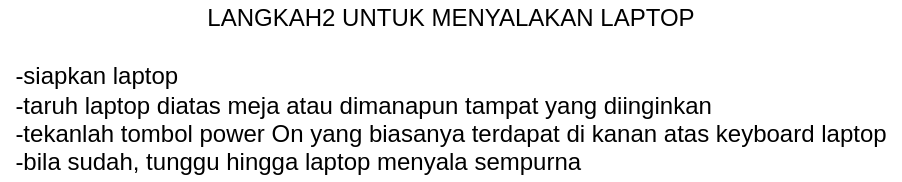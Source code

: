 <mxfile>
    <diagram id="i9en17AL4TX5833qdNe_" name="Page-1">
        <mxGraphModel dx="870" dy="594" grid="1" gridSize="10" guides="1" tooltips="1" connect="1" arrows="1" fold="1" page="1" pageScale="1" pageWidth="850" pageHeight="1100" math="0" shadow="0">
            <root>
                <mxCell id="0"/>
                <mxCell id="1" parent="0"/>
                <mxCell id="2" value="LANGKAH2 UNTUK MENYALAKAN LAPTOP&lt;br&gt;&lt;br&gt;&lt;div style=&quot;text-align: left&quot;&gt;&lt;span&gt;-siapkan laptop&lt;/span&gt;&lt;/div&gt;&lt;div style=&quot;text-align: left&quot;&gt;&lt;span&gt;-taruh laptop diatas meja atau dimanapun tampat yang diinginkan&lt;/span&gt;&lt;/div&gt;&lt;div style=&quot;text-align: left&quot;&gt;&lt;span&gt;-tekanlah tombol power On yang biasanya terdapat di kanan atas keyboard laptop&lt;/span&gt;&lt;/div&gt;&lt;div style=&quot;text-align: left&quot;&gt;&lt;span&gt;-bila sudah, tunggu hingga laptop menyala sempurna&lt;/span&gt;&lt;/div&gt;" style="text;html=1;align=center;verticalAlign=middle;resizable=0;points=[];autosize=1;strokeColor=none;fillColor=none;" vertex="1" parent="1">
                    <mxGeometry x="200" y="55" width="450" height="90" as="geometry"/>
                </mxCell>
            </root>
        </mxGraphModel>
    </diagram>
</mxfile>